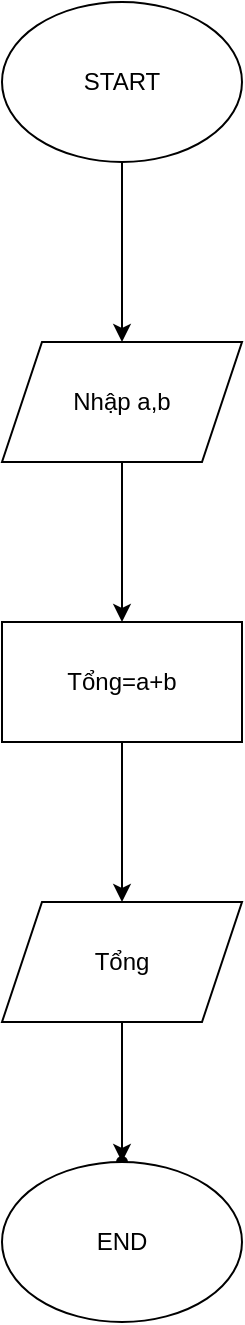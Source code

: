 <mxfile version="24.8.6">
  <diagram id="C5RBs43oDa-KdzZeNtuy" name="Page-1">
    <mxGraphModel dx="1050" dy="522" grid="1" gridSize="10" guides="1" tooltips="1" connect="1" arrows="1" fold="1" page="1" pageScale="1" pageWidth="827" pageHeight="1169" math="0" shadow="0">
      <root>
        <mxCell id="WIyWlLk6GJQsqaUBKTNV-0" />
        <mxCell id="WIyWlLk6GJQsqaUBKTNV-1" parent="WIyWlLk6GJQsqaUBKTNV-0" />
        <mxCell id="MjWlhen2TvSUoxQKlvh8-2" value="" style="edgeStyle=orthogonalEdgeStyle;rounded=0;orthogonalLoop=1;jettySize=auto;html=1;" edge="1" parent="WIyWlLk6GJQsqaUBKTNV-1" source="MjWlhen2TvSUoxQKlvh8-0" target="MjWlhen2TvSUoxQKlvh8-1">
          <mxGeometry relative="1" as="geometry" />
        </mxCell>
        <mxCell id="MjWlhen2TvSUoxQKlvh8-0" value="START" style="ellipse;whiteSpace=wrap;html=1;" vertex="1" parent="WIyWlLk6GJQsqaUBKTNV-1">
          <mxGeometry x="340" y="40" width="120" height="80" as="geometry" />
        </mxCell>
        <mxCell id="MjWlhen2TvSUoxQKlvh8-4" value="" style="edgeStyle=orthogonalEdgeStyle;rounded=0;orthogonalLoop=1;jettySize=auto;html=1;" edge="1" parent="WIyWlLk6GJQsqaUBKTNV-1" source="MjWlhen2TvSUoxQKlvh8-1" target="MjWlhen2TvSUoxQKlvh8-3">
          <mxGeometry relative="1" as="geometry" />
        </mxCell>
        <mxCell id="MjWlhen2TvSUoxQKlvh8-1" value="Nhập a,b" style="shape=parallelogram;perimeter=parallelogramPerimeter;whiteSpace=wrap;html=1;fixedSize=1;" vertex="1" parent="WIyWlLk6GJQsqaUBKTNV-1">
          <mxGeometry x="340" y="210" width="120" height="60" as="geometry" />
        </mxCell>
        <mxCell id="MjWlhen2TvSUoxQKlvh8-6" value="" style="edgeStyle=orthogonalEdgeStyle;rounded=0;orthogonalLoop=1;jettySize=auto;html=1;" edge="1" parent="WIyWlLk6GJQsqaUBKTNV-1" source="MjWlhen2TvSUoxQKlvh8-3" target="MjWlhen2TvSUoxQKlvh8-5">
          <mxGeometry relative="1" as="geometry" />
        </mxCell>
        <mxCell id="MjWlhen2TvSUoxQKlvh8-3" value="Tổng=a+b" style="whiteSpace=wrap;html=1;" vertex="1" parent="WIyWlLk6GJQsqaUBKTNV-1">
          <mxGeometry x="340" y="350" width="120" height="60" as="geometry" />
        </mxCell>
        <mxCell id="MjWlhen2TvSUoxQKlvh8-8" value="" style="edgeStyle=orthogonalEdgeStyle;rounded=0;orthogonalLoop=1;jettySize=auto;html=1;" edge="1" parent="WIyWlLk6GJQsqaUBKTNV-1" source="MjWlhen2TvSUoxQKlvh8-5" target="MjWlhen2TvSUoxQKlvh8-7">
          <mxGeometry relative="1" as="geometry" />
        </mxCell>
        <mxCell id="MjWlhen2TvSUoxQKlvh8-5" value="Tổng" style="shape=parallelogram;perimeter=parallelogramPerimeter;whiteSpace=wrap;html=1;fixedSize=1;" vertex="1" parent="WIyWlLk6GJQsqaUBKTNV-1">
          <mxGeometry x="340" y="490" width="120" height="60" as="geometry" />
        </mxCell>
        <mxCell id="MjWlhen2TvSUoxQKlvh8-7" value="" style="shape=waypoint;sketch=0;size=6;pointerEvents=1;points=[];fillColor=default;resizable=0;rotatable=0;perimeter=centerPerimeter;snapToPoint=1;" vertex="1" parent="WIyWlLk6GJQsqaUBKTNV-1">
          <mxGeometry x="390" y="610" width="20" height="20" as="geometry" />
        </mxCell>
        <mxCell id="MjWlhen2TvSUoxQKlvh8-9" value="END" style="ellipse;whiteSpace=wrap;html=1;" vertex="1" parent="WIyWlLk6GJQsqaUBKTNV-1">
          <mxGeometry x="340" y="620" width="120" height="80" as="geometry" />
        </mxCell>
      </root>
    </mxGraphModel>
  </diagram>
</mxfile>
